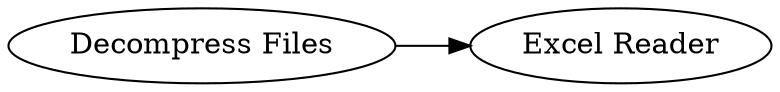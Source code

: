 digraph {
	"7462401576732433902_13" [label="Decompress Files"]
	"7462401576732433902_203" [label="Excel Reader"]
	"7462401576732433902_13" -> "7462401576732433902_203"
	rankdir=LR
}
